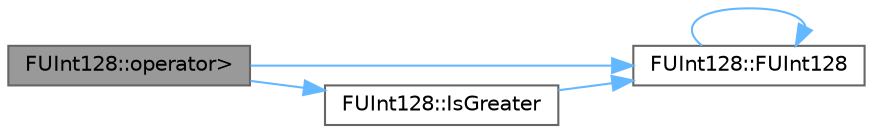 digraph "FUInt128::operator&gt;"
{
 // INTERACTIVE_SVG=YES
 // LATEX_PDF_SIZE
  bgcolor="transparent";
  edge [fontname=Helvetica,fontsize=10,labelfontname=Helvetica,labelfontsize=10];
  node [fontname=Helvetica,fontsize=10,shape=box,height=0.2,width=0.4];
  rankdir="LR";
  Node1 [id="Node000001",label="FUInt128::operator\>",height=0.2,width=0.4,color="gray40", fillcolor="grey60", style="filled", fontcolor="black",tooltip="Comparison operators."];
  Node1 -> Node2 [id="edge1_Node000001_Node000002",color="steelblue1",style="solid",tooltip=" "];
  Node2 [id="Node000002",label="FUInt128::FUInt128",height=0.2,width=0.4,color="grey40", fillcolor="white", style="filled",URL="$d2/d3f/classFUInt128.html#afcfac799ccf20d7f78b93274b2530cde",tooltip="Default constructors."];
  Node2 -> Node2 [id="edge2_Node000002_Node000002",color="steelblue1",style="solid",tooltip=" "];
  Node1 -> Node3 [id="edge3_Node000001_Node000003",color="steelblue1",style="solid",tooltip=" "];
  Node3 [id="Node000003",label="FUInt128::IsGreater",height=0.2,width=0.4,color="grey40", fillcolor="white", style="filled",URL="$d2/d3f/classFUInt128.html#a694be214d1dbe7d06fd94da7b49d3a87",tooltip="this > Other"];
  Node3 -> Node2 [id="edge4_Node000003_Node000002",color="steelblue1",style="solid",tooltip=" "];
}
